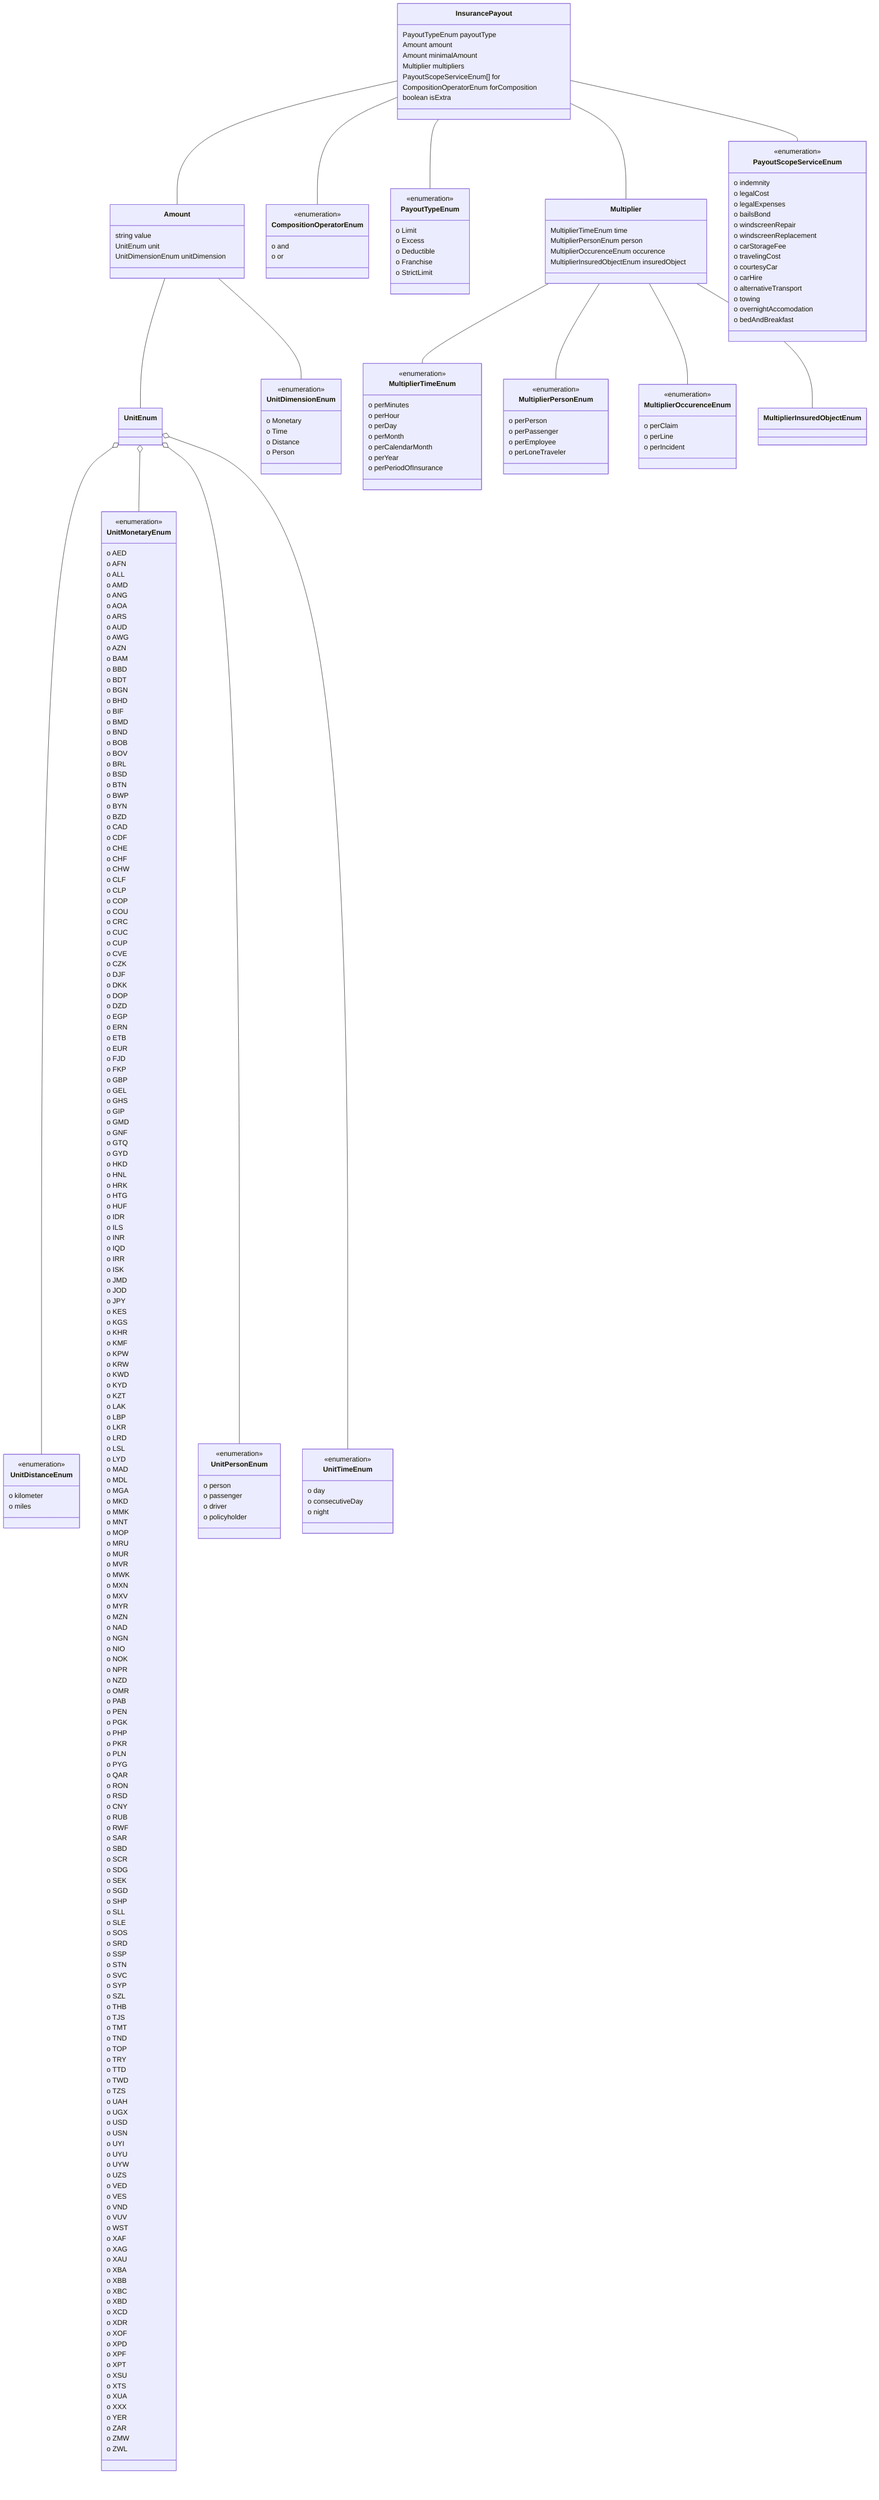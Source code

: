 classDiagram
Amount -- UnitEnum
Amount -- UnitDimensionEnum


class Amount {

  string value
  UnitEnum unit
  UnitDimensionEnum unitDimension

}

class CompositionOperatorEnum {
<<enumeration>>
  o and
  o or
}

InsurancePayout -- PayoutTypeEnum
InsurancePayout -- Amount
InsurancePayout -- Multiplier
InsurancePayout -- PayoutScopeServiceEnum
InsurancePayout -- CompositionOperatorEnum


class InsurancePayout {

  PayoutTypeEnum payoutType
  Amount amount
  Amount minimalAmount
  Multiplier multipliers
  PayoutScopeServiceEnum[] for
  CompositionOperatorEnum forComposition
  boolean isExtra

}

Multiplier -- MultiplierTimeEnum
Multiplier -- MultiplierPersonEnum
Multiplier -- MultiplierOccurenceEnum
Multiplier -- MultiplierInsuredObjectEnum


class Multiplier {

  MultiplierTimeEnum time
  MultiplierPersonEnum person
  MultiplierOccurenceEnum occurence
  MultiplierInsuredObjectEnum insuredObject

}

class MultiplierOccurenceEnum {
<<enumeration>>
  o perClaim
  o perLine
  o perIncident
}

class MultiplierPersonEnum {
<<enumeration>>
  o perPerson
  o perPassenger
  o perEmployee
  o perLoneTraveler
}

class MultiplierTimeEnum {
<<enumeration>>
  o perMinutes
  o perHour
  o perDay
  o perMonth
  o perCalendarMonth
  o perYear
  o perPeriodOfInsurance
}

class PayoutScopeServiceEnum {
<<enumeration>>
  o indemnity
  o legalCost
  o legalExpenses
  o bailsBond
  o windscreenRepair
  o windscreenReplacement
  o carStorageFee
  o travelingCost
  o courtesyCar
  o carHire
  o alternativeTransport
  o towing
  o overnightAccomodation
  o bedAndBreakfast
}

class PayoutTypeEnum {
<<enumeration>>
  o Limit
  o Excess
  o Deductible
  o Franchise
  o StrictLimit
}

class UnitDimensionEnum {
<<enumeration>>
  o Monetary
  o Time
  o Distance
  o Person
}

UnitEnum o-- UnitDistanceEnum
  class UnitDistanceEnum {
<<enumeration>>
  o kilometer
  o miles
}

UnitEnum o-- UnitMonetaryEnum
  class UnitMonetaryEnum {
<<enumeration>>
  o AED
  o AFN
  o ALL
  o AMD
  o ANG
  o AOA
  o ARS
  o AUD
  o AWG
  o AZN
  o BAM
  o BBD
  o BDT
  o BGN
  o BHD
  o BIF
  o BMD
  o BND
  o BOB
  o BOV
  o BRL
  o BSD
  o BTN
  o BWP
  o BYN
  o BZD
  o CAD
  o CDF
  o CHE
  o CHF
  o CHW
  o CLF
  o CLP
  o COP
  o COU
  o CRC
  o CUC
  o CUP
  o CVE
  o CZK
  o DJF
  o DKK
  o DOP
  o DZD
  o EGP
  o ERN
  o ETB
  o EUR
  o FJD
  o FKP
  o GBP
  o GEL
  o GHS
  o GIP
  o GMD
  o GNF
  o GTQ
  o GYD
  o HKD
  o HNL
  o HRK
  o HTG
  o HUF
  o IDR
  o ILS
  o INR
  o IQD
  o IRR
  o ISK
  o JMD
  o JOD
  o JPY
  o KES
  o KGS
  o KHR
  o KMF
  o KPW
  o KRW
  o KWD
  o KYD
  o KZT
  o LAK
  o LBP
  o LKR
  o LRD
  o LSL
  o LYD
  o MAD
  o MDL
  o MGA
  o MKD
  o MMK
  o MNT
  o MOP
  o MRU
  o MUR
  o MVR
  o MWK
  o MXN
  o MXV
  o MYR
  o MZN
  o NAD
  o NGN
  o NIO
  o NOK
  o NPR
  o NZD
  o OMR
  o PAB
  o PEN
  o PGK
  o PHP
  o PKR
  o PLN
  o PYG
  o QAR
  o RON
  o RSD
  o CNY
  o RUB
  o RWF
  o SAR
  o SBD
  o SCR
  o SDG
  o SEK
  o SGD
  o SHP
  o SLL
  o SLE
  o SOS
  o SRD
  o SSP
  o STN
  o SVC
  o SYP
  o SZL
  o THB
  o TJS
  o TMT
  o TND
  o TOP
  o TRY
  o TTD
  o TWD
  o TZS
  o UAH
  o UGX
  o USD
  o USN
  o UYI
  o UYU
  o UYW
  o UZS
  o VED
  o VES
  o VND
  o VUV
  o WST
  o XAF
  o XAG
  o XAU
  o XBA
  o XBB
  o XBC
  o XBD
  o XCD
  o XDR
  o XOF
  o XPD
  o XPF
  o XPT
  o XSU
  o XTS
  o XUA
  o XXX
  o YER
  o ZAR
  o ZMW
  o ZWL
}

UnitEnum o-- UnitPersonEnum
  class UnitPersonEnum {
<<enumeration>>
  o person
  o passenger
  o driver
  o policyholder
}

UnitEnum o-- UnitTimeEnum
  class UnitTimeEnum {
<<enumeration>>
  o day
  o consecutiveDay
  o night
}